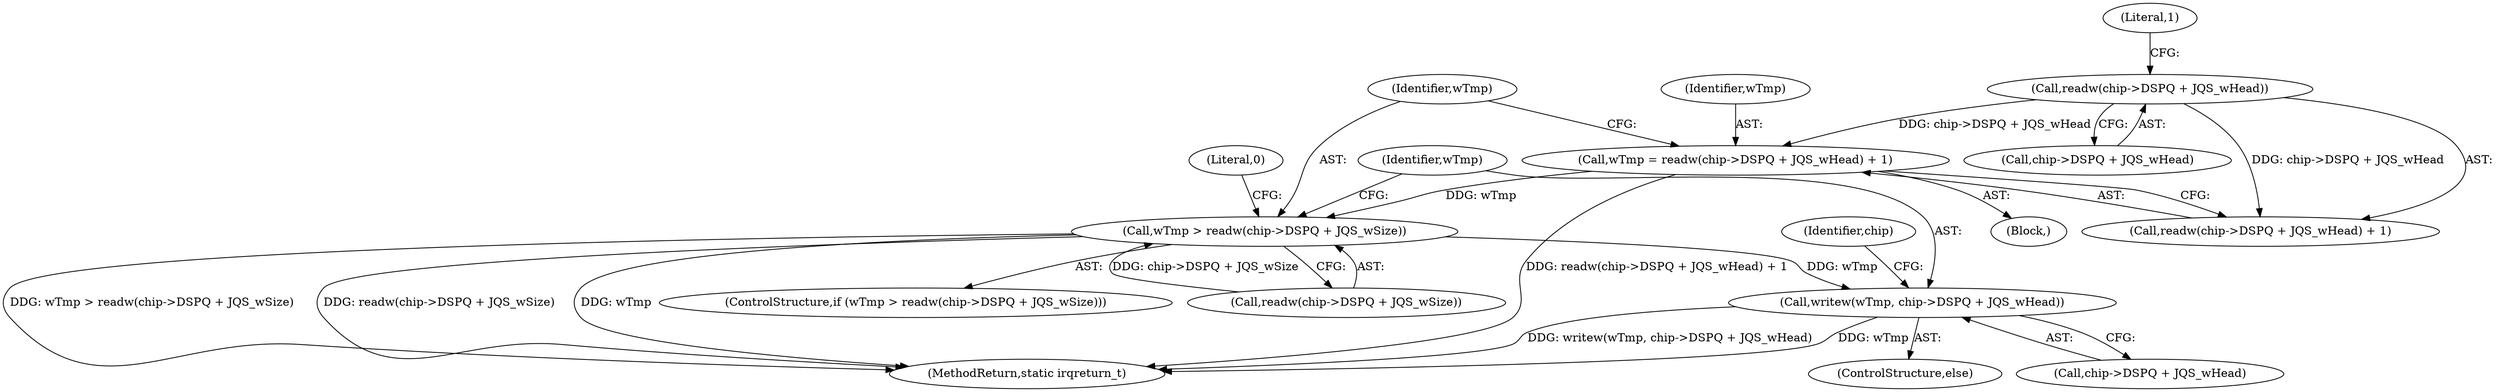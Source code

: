 digraph "1_linux_20e2b791796bd68816fa115f12be5320de2b8021_0@API" {
"1000149" [label="(Call,wTmp = readw(chip->DSPQ + JQS_wHead) + 1)"];
"1000152" [label="(Call,readw(chip->DSPQ + JQS_wHead))"];
"1000160" [label="(Call,wTmp > readw(chip->DSPQ + JQS_wSize))"];
"1000176" [label="(Call,writew(wTmp, chip->DSPQ + JQS_wHead))"];
"1000161" [label="(Identifier,wTmp)"];
"1000151" [label="(Call,readw(chip->DSPQ + JQS_wHead) + 1)"];
"1000152" [label="(Call,readw(chip->DSPQ + JQS_wHead))"];
"1000159" [label="(ControlStructure,if (wTmp > readw(chip->DSPQ + JQS_wSize)))"];
"1000150" [label="(Identifier,wTmp)"];
"1000177" [label="(Identifier,wTmp)"];
"1000153" [label="(Call,chip->DSPQ + JQS_wHead)"];
"1000158" [label="(Literal,1)"];
"1000176" [label="(Call,writew(wTmp, chip->DSPQ + JQS_wHead))"];
"1000175" [label="(ControlStructure,else)"];
"1000149" [label="(Call,wTmp = readw(chip->DSPQ + JQS_wHead) + 1)"];
"1000162" [label="(Call,readw(chip->DSPQ + JQS_wSize))"];
"1000125" [label="(Identifier,chip)"];
"1000134" [label="(Block,)"];
"1000178" [label="(Call,chip->DSPQ + JQS_wHead)"];
"1000160" [label="(Call,wTmp > readw(chip->DSPQ + JQS_wSize))"];
"1000169" [label="(Literal,0)"];
"1000191" [label="(MethodReturn,static irqreturn_t)"];
"1000149" -> "1000134"  [label="AST: "];
"1000149" -> "1000151"  [label="CFG: "];
"1000150" -> "1000149"  [label="AST: "];
"1000151" -> "1000149"  [label="AST: "];
"1000161" -> "1000149"  [label="CFG: "];
"1000149" -> "1000191"  [label="DDG: readw(chip->DSPQ + JQS_wHead) + 1"];
"1000152" -> "1000149"  [label="DDG: chip->DSPQ + JQS_wHead"];
"1000149" -> "1000160"  [label="DDG: wTmp"];
"1000152" -> "1000151"  [label="AST: "];
"1000152" -> "1000153"  [label="CFG: "];
"1000153" -> "1000152"  [label="AST: "];
"1000158" -> "1000152"  [label="CFG: "];
"1000152" -> "1000151"  [label="DDG: chip->DSPQ + JQS_wHead"];
"1000160" -> "1000159"  [label="AST: "];
"1000160" -> "1000162"  [label="CFG: "];
"1000161" -> "1000160"  [label="AST: "];
"1000162" -> "1000160"  [label="AST: "];
"1000169" -> "1000160"  [label="CFG: "];
"1000177" -> "1000160"  [label="CFG: "];
"1000160" -> "1000191"  [label="DDG: wTmp > readw(chip->DSPQ + JQS_wSize)"];
"1000160" -> "1000191"  [label="DDG: readw(chip->DSPQ + JQS_wSize)"];
"1000160" -> "1000191"  [label="DDG: wTmp"];
"1000162" -> "1000160"  [label="DDG: chip->DSPQ + JQS_wSize"];
"1000160" -> "1000176"  [label="DDG: wTmp"];
"1000176" -> "1000175"  [label="AST: "];
"1000176" -> "1000178"  [label="CFG: "];
"1000177" -> "1000176"  [label="AST: "];
"1000178" -> "1000176"  [label="AST: "];
"1000125" -> "1000176"  [label="CFG: "];
"1000176" -> "1000191"  [label="DDG: wTmp"];
"1000176" -> "1000191"  [label="DDG: writew(wTmp, chip->DSPQ + JQS_wHead)"];
}

